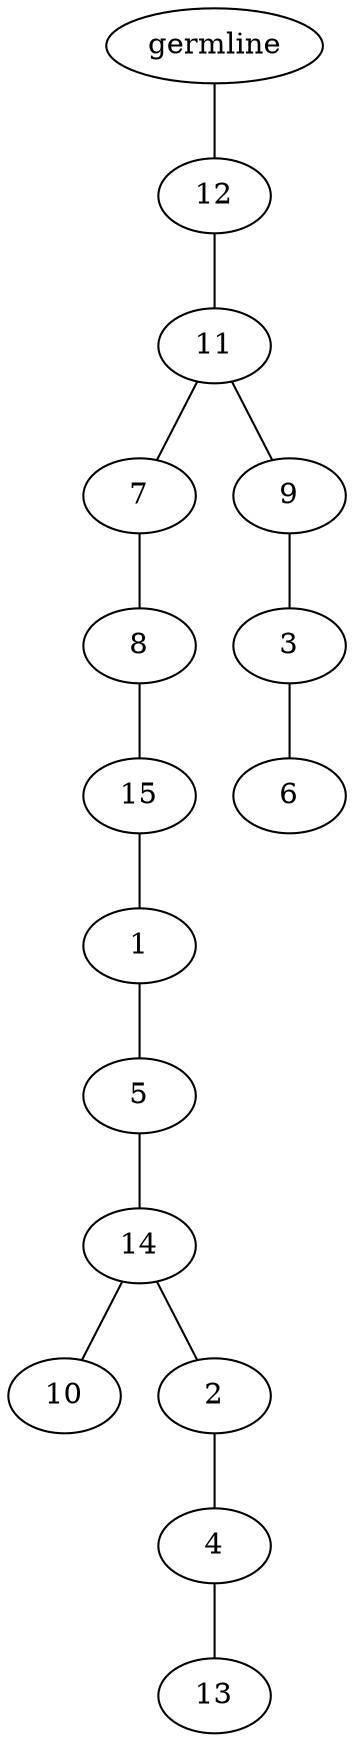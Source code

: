 graph tree {
    "140411573380528" [label="germline"];
    "140411573510736" [label="12"];
    "140411573510784" [label="11"];
    "140411573511360" [label="7"];
    "140411573513472" [label="8"];
    "140411573513904" [label="15"];
    "140411573513712" [label="1"];
    "140411573514096" [label="5"];
    "140411573370784" [label="14"];
    "140411573368144" [label="10"];
    "140411573512464" [label="2"];
    "140411573512752" [label="4"];
    "140411573513328" [label="13"];
    "140411573513568" [label="9"];
    "140411573512128" [label="3"];
    "140411573514000" [label="6"];
    "140411573380528" -- "140411573510736";
    "140411573510736" -- "140411573510784";
    "140411573510784" -- "140411573511360";
    "140411573510784" -- "140411573513568";
    "140411573511360" -- "140411573513472";
    "140411573513472" -- "140411573513904";
    "140411573513904" -- "140411573513712";
    "140411573513712" -- "140411573514096";
    "140411573514096" -- "140411573370784";
    "140411573370784" -- "140411573368144";
    "140411573370784" -- "140411573512464";
    "140411573512464" -- "140411573512752";
    "140411573512752" -- "140411573513328";
    "140411573513568" -- "140411573512128";
    "140411573512128" -- "140411573514000";
}
